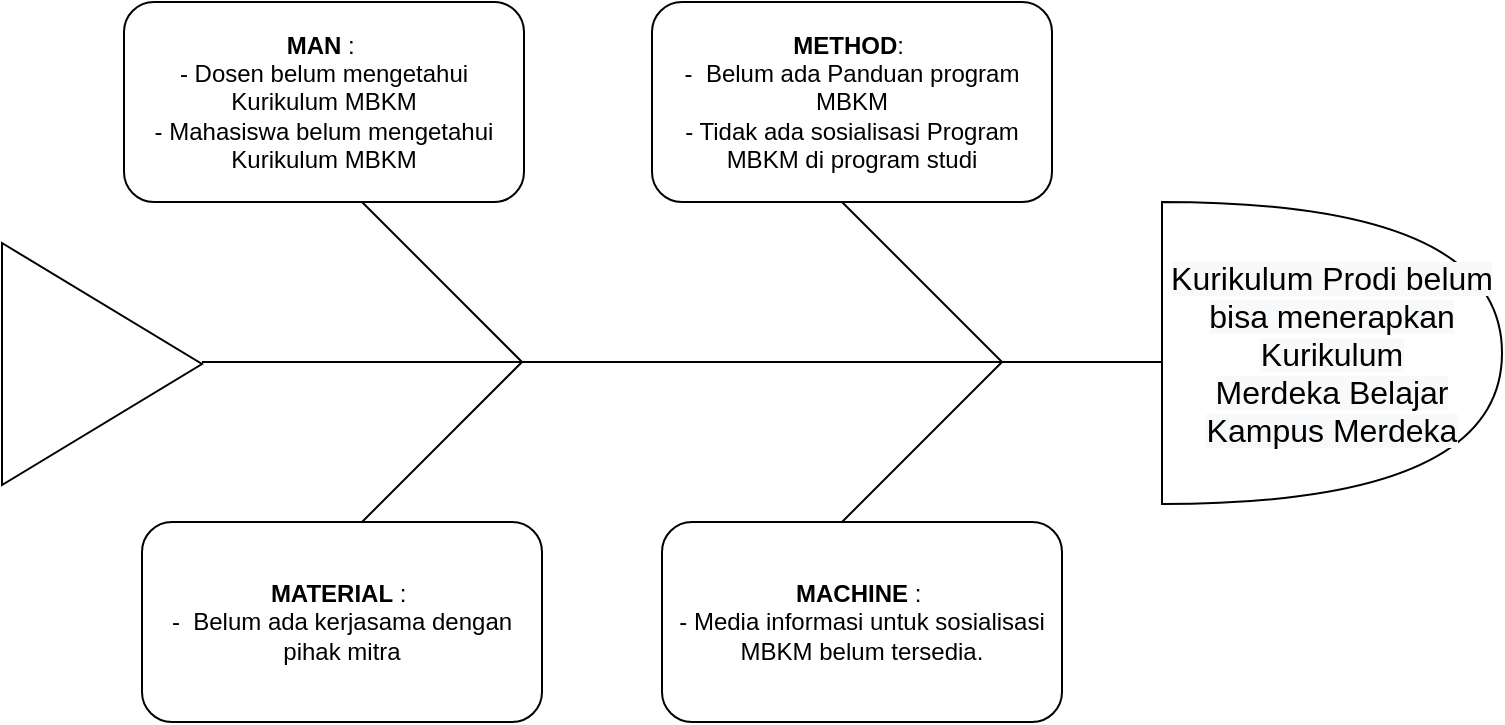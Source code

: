 <mxfile version="13.7.5" type="github" pages="2"><diagram id="BOtjn-PqJEq-yGiquaOM" name="Fishbone"><mxGraphModel dx="1422" dy="713" grid="1" gridSize="10" guides="1" tooltips="1" connect="1" arrows="1" fold="1" page="1" pageScale="1" pageWidth="850" pageHeight="1100" math="0" shadow="0"><root><mxCell id="0"/><mxCell id="1" parent="0"/><mxCell id="jASuWPVtAl-K52qqTzR5-1" value="" style="endArrow=none;html=1;" edge="1" parent="1"><mxGeometry width="50" height="50" relative="1" as="geometry"><mxPoint x="170" y="360" as="sourcePoint"/><mxPoint x="650" y="360" as="targetPoint"/></mxGeometry></mxCell><mxCell id="jASuWPVtAl-K52qqTzR5-3" value="" style="triangle;whiteSpace=wrap;html=1;" vertex="1" parent="1"><mxGeometry x="70" y="300.5" width="100" height="121" as="geometry"/></mxCell><mxCell id="jASuWPVtAl-K52qqTzR5-4" value="" style="endArrow=none;html=1;" edge="1" parent="1"><mxGeometry width="50" height="50" relative="1" as="geometry"><mxPoint x="250" y="440" as="sourcePoint"/><mxPoint x="330" y="360" as="targetPoint"/></mxGeometry></mxCell><mxCell id="jASuWPVtAl-K52qqTzR5-5" value="" style="endArrow=none;html=1;" edge="1" parent="1"><mxGeometry width="50" height="50" relative="1" as="geometry"><mxPoint x="490" y="440" as="sourcePoint"/><mxPoint x="570" y="360" as="targetPoint"/></mxGeometry></mxCell><mxCell id="jASuWPVtAl-K52qqTzR5-7" value="" style="endArrow=none;html=1;" edge="1" parent="1"><mxGeometry width="50" height="50" relative="1" as="geometry"><mxPoint x="330" y="360" as="sourcePoint"/><mxPoint x="250" y="280" as="targetPoint"/></mxGeometry></mxCell><mxCell id="jASuWPVtAl-K52qqTzR5-8" value="" style="endArrow=none;html=1;" edge="1" parent="1"><mxGeometry width="50" height="50" relative="1" as="geometry"><mxPoint x="570" y="360" as="sourcePoint"/><mxPoint x="490" y="280" as="targetPoint"/></mxGeometry></mxCell><mxCell id="jASuWPVtAl-K52qqTzR5-13" value="&lt;b&gt;MAN &lt;/b&gt;:&amp;nbsp;&lt;br&gt;- Dosen belum mengetahui Kurikulum MBKM&lt;br&gt;- Mahasiswa belum mengetahui Kurikulum MBKM" style="rounded=1;whiteSpace=wrap;html=1;" vertex="1" parent="1"><mxGeometry x="131" y="180" width="200" height="100" as="geometry"/></mxCell><mxCell id="jASuWPVtAl-K52qqTzR5-14" value="&lt;b&gt;METHOD&lt;/b&gt;:&amp;nbsp;&lt;br&gt;-&amp;nbsp; Belum ada Panduan program MBKM&lt;br&gt;- Tidak ada sosialisasi Program MBKM di program studi" style="rounded=1;whiteSpace=wrap;html=1;" vertex="1" parent="1"><mxGeometry x="395" y="180" width="200" height="100" as="geometry"/></mxCell><mxCell id="jASuWPVtAl-K52qqTzR5-15" value="&lt;b&gt;MATERIAL&amp;nbsp;&lt;/b&gt;:&amp;nbsp;&lt;br&gt;-&amp;nbsp; Belum ada kerjasama dengan pihak mitra" style="rounded=1;whiteSpace=wrap;html=1;" vertex="1" parent="1"><mxGeometry x="140" y="440" width="200" height="100" as="geometry"/></mxCell><mxCell id="jASuWPVtAl-K52qqTzR5-16" value="&#10;&#10;&lt;span style=&quot;color: rgb(0, 0, 0); font-family: arial, sans-serif; font-size: 16px; font-style: normal; font-weight: 400; letter-spacing: normal; text-align: center; text-indent: 0px; text-transform: none; word-spacing: 0px; background-color: rgb(248, 249, 250); display: inline; float: none;&quot;&gt;Kurikulum Prodi belum bisa menerapkan Kurikulum&lt;/span&gt;&lt;br style=&quot;color: rgb(0, 0, 0); font-family: arial, sans-serif; font-size: 16px; font-style: normal; font-weight: 400; letter-spacing: normal; text-align: center; text-indent: 0px; text-transform: none; word-spacing: 0px; background-color: rgb(248, 249, 250);&quot;&gt;&lt;span style=&quot;color: rgb(0, 0, 0); font-family: arial, sans-serif; font-size: 16px; font-style: normal; font-weight: 400; letter-spacing: normal; text-align: center; text-indent: 0px; text-transform: none; word-spacing: 0px; background-color: rgb(248, 249, 250); display: inline; float: none;&quot;&gt;Merdeka Belajar Kampus Merdeka&lt;/span&gt;&#10;&#10;" style="shape=or;whiteSpace=wrap;html=1;" vertex="1" parent="1"><mxGeometry x="650" y="280" width="170" height="151" as="geometry"/></mxCell><mxCell id="jASuWPVtAl-K52qqTzR5-17" value="&lt;b&gt;MACHINE&amp;nbsp;&lt;/b&gt;:&amp;nbsp;&lt;br&gt;- Media informasi untuk sosialisasi MBKM belum tersedia." style="rounded=1;whiteSpace=wrap;html=1;" vertex="1" parent="1"><mxGeometry x="400" y="440" width="200" height="100" as="geometry"/></mxCell></root></mxGraphModel></diagram><diagram id="y7DipQBodutk8h_iguwx" name="Gap Analisis"><mxGraphModel dx="1422" dy="713" grid="1" gridSize="10" guides="1" tooltips="1" connect="1" arrows="1" fold="1" page="1" pageScale="1" pageWidth="827" pageHeight="1169" math="0" shadow="0"><root><mxCell id="26wJIQmwKRNbfRtr-4Fn-0"/><mxCell id="26wJIQmwKRNbfRtr-4Fn-1" parent="26wJIQmwKRNbfRtr-4Fn-0"/><mxCell id="26wJIQmwKRNbfRtr-4Fn-2" value="&lt;blockquote style=&quot;margin: 0px 0px 0px 40px; border: none; padding: 0px; font-size: 13px;&quot;&gt;&lt;/blockquote&gt;&lt;span style=&quot;font-size: 13px;&quot;&gt;- Program MBKM belum bisa diterapkan dalam kurikulum berjalan&lt;br style=&quot;font-size: 13px;&quot;&gt;&lt;/span&gt;&lt;br style=&quot;font-size: 13px;&quot;&gt;- Dosen dan mahasiswa tidak mengetahui program MBKM pada kurikulum yang berjalan" style="rounded=1;whiteSpace=wrap;html=1;align=left;fillColor=#FFF4C3;strokeWidth=1;fontSize=13;spacingLeft=4;spacingRight=4;glass=0;shadow=1;" vertex="1" parent="26wJIQmwKRNbfRtr-4Fn-1"><mxGeometry x="108" y="170" width="160" height="150" as="geometry"/></mxCell><mxCell id="26wJIQmwKRNbfRtr-4Fn-3" value="&lt;b&gt;Solusi&lt;/b&gt;&lt;br&gt;Pembuatan panduan pelaksanaan program MBKM di Prodi Teknik Informatika" style="rounded=1;whiteSpace=wrap;html=1;fillColor=#d5e8d4;strokeColor=#82b366;" vertex="1" parent="26wJIQmwKRNbfRtr-4Fn-1"><mxGeometry x="309" y="100" width="190" height="80" as="geometry"/></mxCell><mxCell id="26wJIQmwKRNbfRtr-4Fn-4" value="Kondisi Saat ini" style="rounded=1;whiteSpace=wrap;html=1;fillColor=#f5f5f5;strokeColor=#666666;fontColor=#333333;fontStyle=1" vertex="1" parent="26wJIQmwKRNbfRtr-4Fn-1"><mxGeometry x="108" y="130" width="160" height="30" as="geometry"/></mxCell><mxCell id="26wJIQmwKRNbfRtr-4Fn-6" value="&lt;blockquote style=&quot;margin: 0px 0px 0px 40px; border: none; padding: 0px; font-size: 13px;&quot;&gt;&lt;/blockquote&gt;&lt;span style=&quot;font-size: 13px;&quot;&gt;- Program MBKM dapat diterapkan dengan baik dalam kurikulum berjalan&lt;/span&gt;&lt;br style=&quot;font-size: 13px;&quot;&gt;&lt;br style=&quot;font-size: 13px;&quot;&gt;- Dosen dan mahasiswa mengetahui&amp;nbsp;adanya program MBKM pada kurikulum berjalan" style="rounded=1;whiteSpace=wrap;html=1;align=left;fillColor=#FFF4C3;fontSize=13;labelPosition=center;verticalLabelPosition=middle;verticalAlign=middle;labelBorderColor=none;labelBackgroundColor=none;spacingLeft=4;spacingRight=4;shadow=1;" vertex="1" parent="26wJIQmwKRNbfRtr-4Fn-1"><mxGeometry x="538" y="170" width="160" height="150" as="geometry"/></mxCell><mxCell id="26wJIQmwKRNbfRtr-4Fn-7" value="Kondisi Ideal" style="rounded=1;whiteSpace=wrap;html=1;fillColor=#f5f5f5;strokeColor=#666666;fontColor=#333333;fontStyle=1;sketch=0;" vertex="1" parent="26wJIQmwKRNbfRtr-4Fn-1"><mxGeometry x="538" y="130" width="160" height="30" as="geometry"/></mxCell><mxCell id="26wJIQmwKRNbfRtr-4Fn-8" value="&lt;b&gt;GAP&lt;br&gt;&lt;/b&gt;Belum adanya panduan pelaksanaan program MBKM di Prodi Teknik Informatika" style="rounded=1;whiteSpace=wrap;html=1;fillColor=#f8cecc;strokeColor=#b85450;" vertex="1" parent="26wJIQmwKRNbfRtr-4Fn-1"><mxGeometry x="309" y="297" width="190" height="80" as="geometry"/></mxCell><mxCell id="26wJIQmwKRNbfRtr-4Fn-9" value="" style="shape=flexArrow;endArrow=classic;html=1;fontSize=13;fillColor=#bac8d3;strokeColor=#23445d;" edge="1" parent="26wJIQmwKRNbfRtr-4Fn-1"><mxGeometry width="50" height="50" relative="1" as="geometry"><mxPoint x="284" y="260" as="sourcePoint"/><mxPoint x="524" y="260" as="targetPoint"/></mxGeometry></mxCell><mxCell id="26wJIQmwKRNbfRtr-4Fn-10" value="" style="shape=flexArrow;endArrow=classic;html=1;fontSize=13;fillColor=#bac8d3;strokeColor=#23445d;" edge="1" parent="26wJIQmwKRNbfRtr-4Fn-1"><mxGeometry width="50" height="50" relative="1" as="geometry"><mxPoint x="403.5" y="254" as="sourcePoint"/><mxPoint x="403.5" y="194" as="targetPoint"/></mxGeometry></mxCell></root></mxGraphModel></diagram></mxfile>